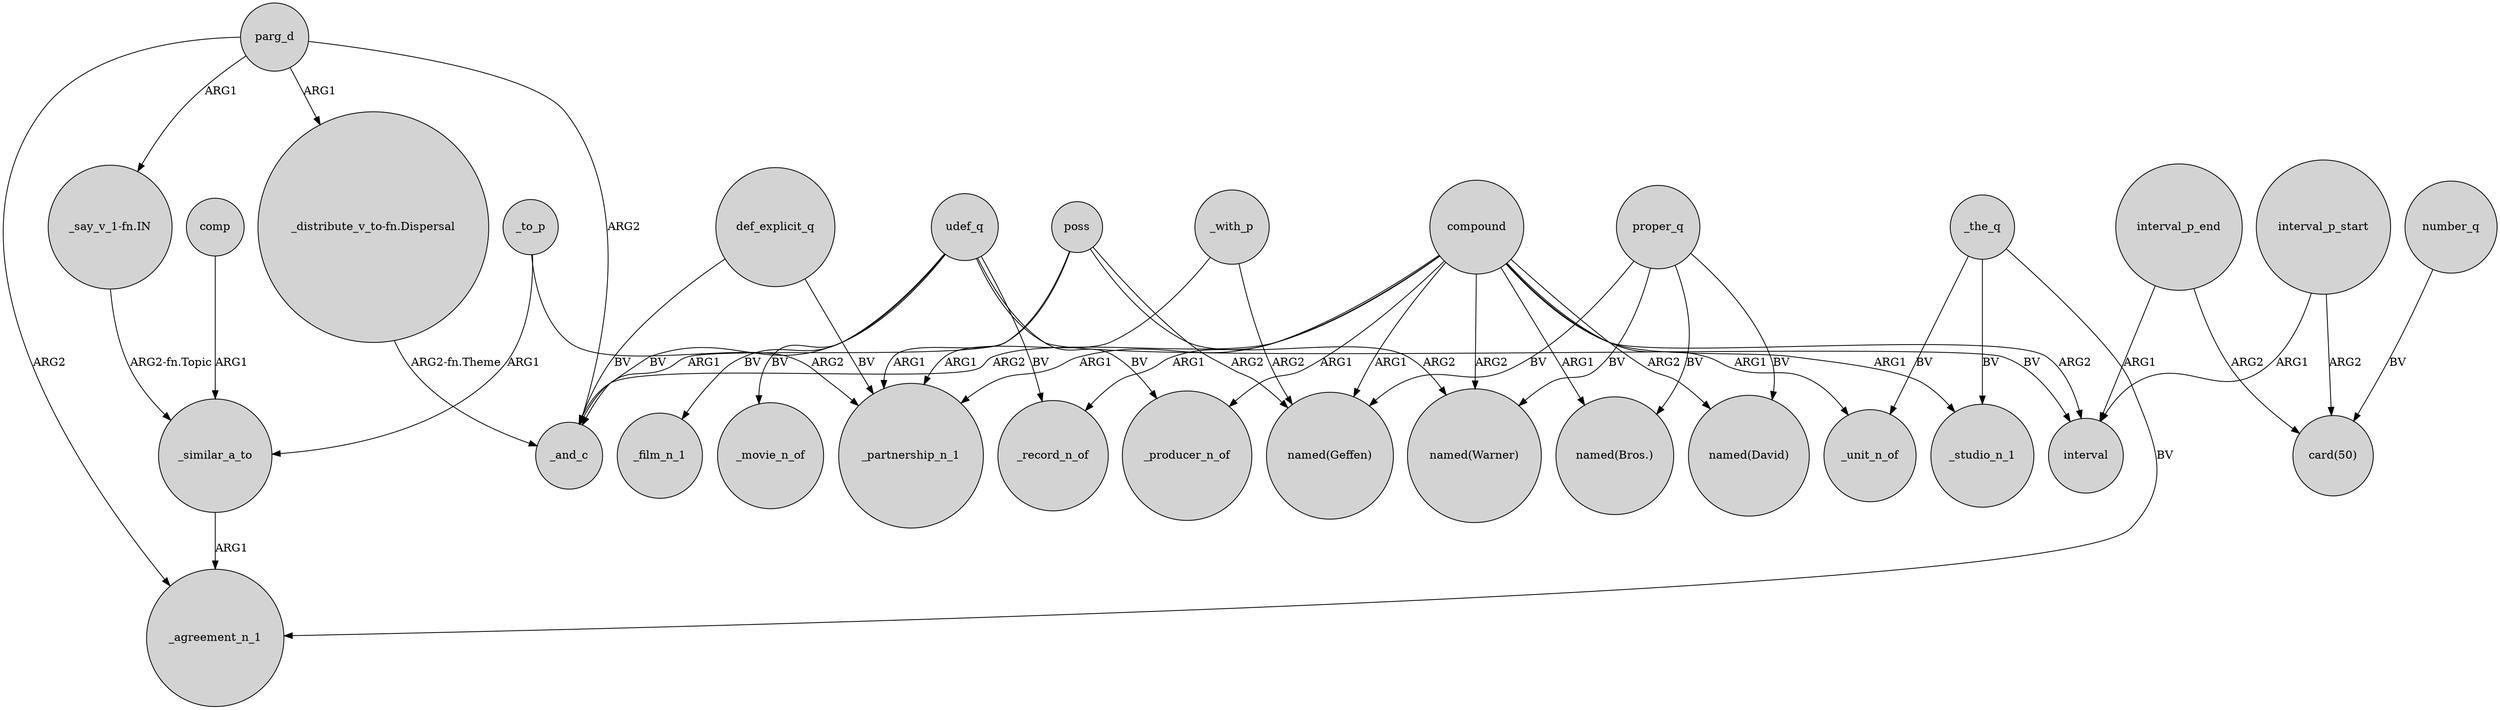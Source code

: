 digraph {
	node [shape=circle style=filled]
	comp -> _similar_a_to [label=ARG1]
	number_q -> "card(50)" [label=BV]
	poss -> "named(Geffen)" [label=ARG2]
	compound -> _producer_n_of [label=ARG1]
	parg_d -> "_distribute_v_to-fn.Dispersal" [label=ARG1]
	poss -> _and_c [label=ARG1]
	compound -> _unit_n_of [label=ARG1]
	def_explicit_q -> _and_c [label=BV]
	poss -> _partnership_n_1 [label=ARG1]
	udef_q -> _record_n_of [label=BV]
	_the_q -> _studio_n_1 [label=BV]
	def_explicit_q -> _partnership_n_1 [label=BV]
	_to_p -> _similar_a_to [label=ARG1]
	_similar_a_to -> _agreement_n_1 [label=ARG1]
	_with_p -> "named(Geffen)" [label=ARG2]
	udef_q -> _producer_n_of [label=BV]
	"_distribute_v_to-fn.Dispersal" -> _and_c [label="ARG2-fn.Theme"]
	parg_d -> _and_c [label=ARG2]
	_to_p -> _partnership_n_1 [label=ARG2]
	parg_d -> "_say_v_1-fn.IN" [label=ARG1]
	proper_q -> "named(Bros.)" [label=BV]
	compound -> _and_c [label=ARG2]
	compound -> "named(Bros.)" [label=ARG1]
	_the_q -> _agreement_n_1 [label=BV]
	interval_p_start -> interval [label=ARG1]
	compound -> "named(Geffen)" [label=ARG1]
	interval_p_start -> "card(50)" [label=ARG2]
	compound -> interval [label=ARG2]
	compound -> "named(David)" [label=ARG2]
	udef_q -> _film_n_1 [label=BV]
	compound -> _studio_n_1 [label=ARG1]
	interval_p_end -> "card(50)" [label=ARG2]
	compound -> _partnership_n_1 [label=ARG1]
	interval_p_end -> interval [label=ARG1]
	proper_q -> "named(Warner)" [label=BV]
	parg_d -> _agreement_n_1 [label=ARG2]
	"_say_v_1-fn.IN" -> _similar_a_to [label="ARG2-fn.Topic"]
	_with_p -> _partnership_n_1 [label=ARG1]
	proper_q -> "named(David)" [label=BV]
	udef_q -> _and_c [label=BV]
	poss -> "named(Warner)" [label=ARG2]
	_the_q -> _unit_n_of [label=BV]
	compound -> _record_n_of [label=ARG1]
	proper_q -> "named(Geffen)" [label=BV]
	udef_q -> interval [label=BV]
	compound -> "named(Warner)" [label=ARG2]
	udef_q -> _movie_n_of [label=BV]
}
